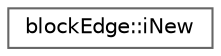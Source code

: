 digraph "Graphical Class Hierarchy"
{
 // LATEX_PDF_SIZE
  bgcolor="transparent";
  edge [fontname=Helvetica,fontsize=10,labelfontname=Helvetica,labelfontsize=10];
  node [fontname=Helvetica,fontsize=10,shape=box,height=0.2,width=0.4];
  rankdir="LR";
  Node0 [id="Node000000",label="blockEdge::iNew",height=0.2,width=0.4,color="grey40", fillcolor="white", style="filled",URL="$classFoam_1_1blockEdge_1_1iNew.html",tooltip=" "];
}
